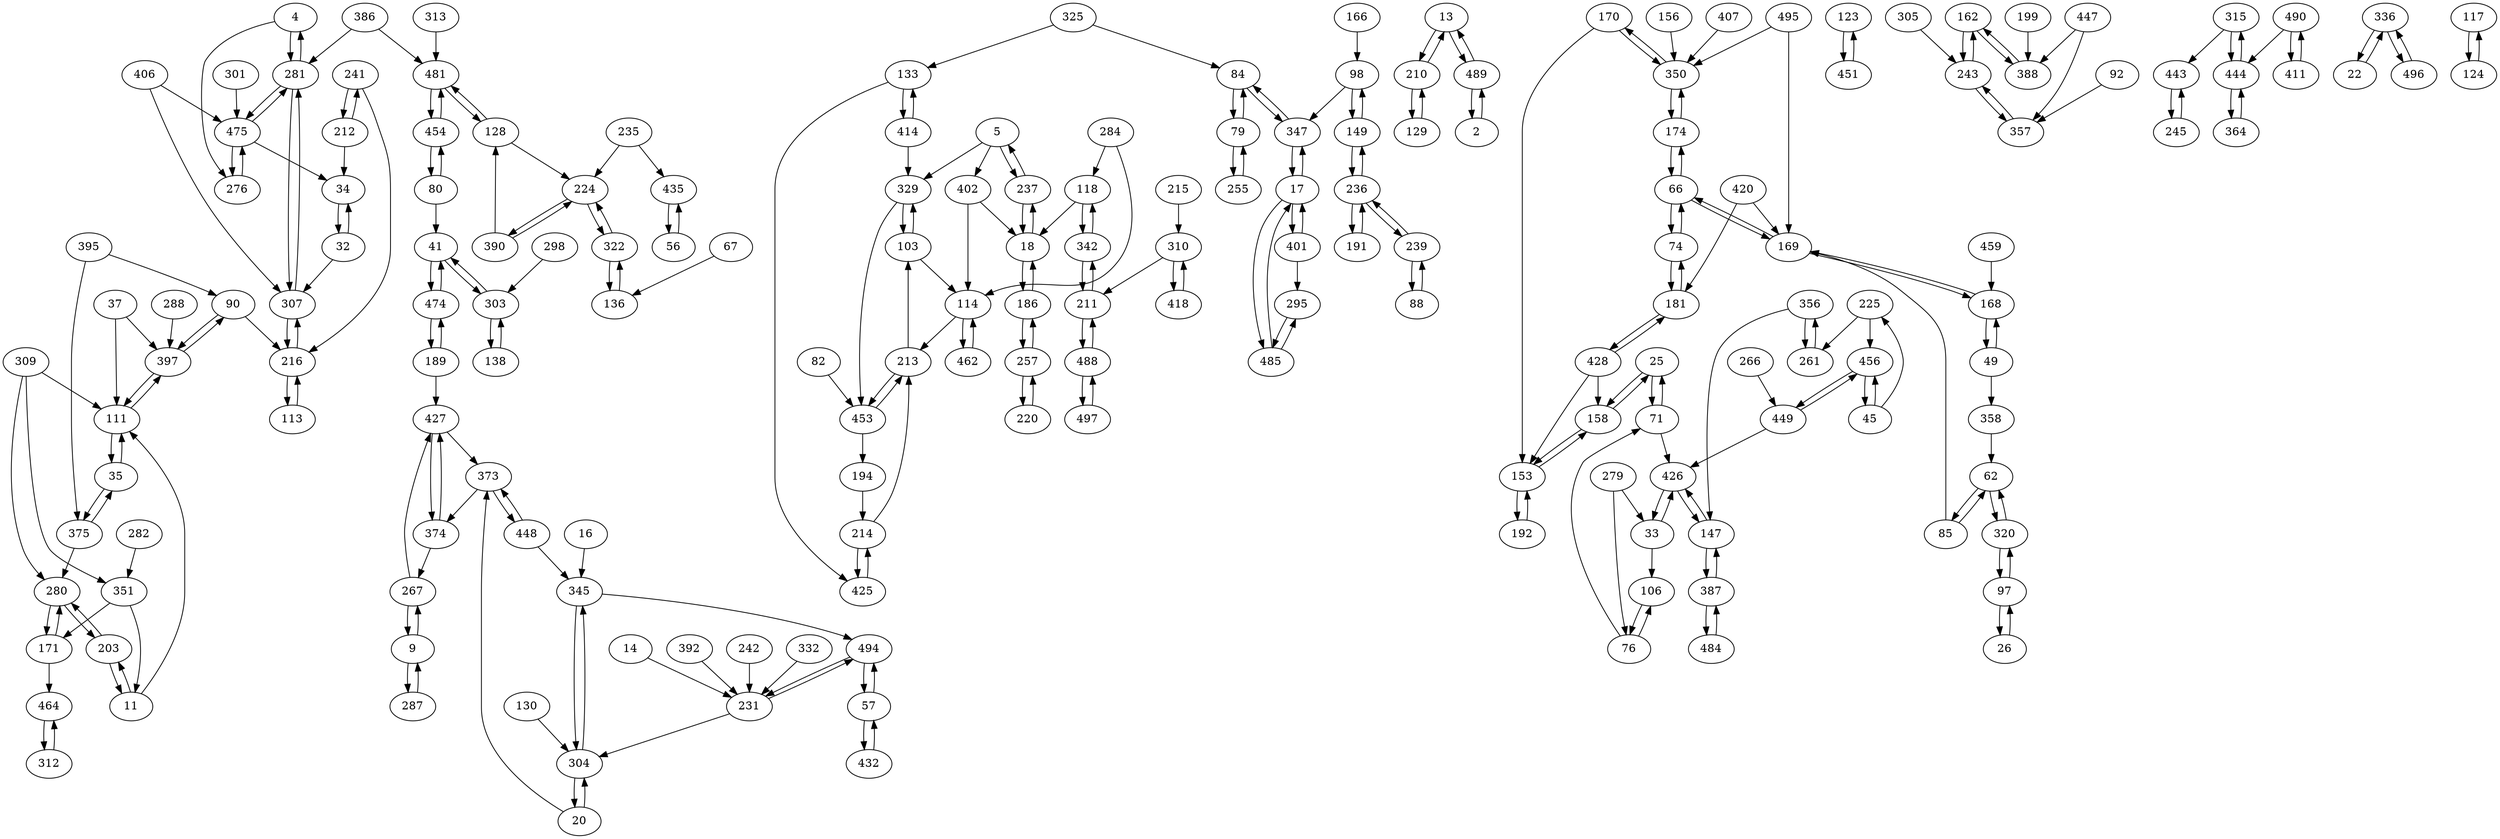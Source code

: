 digraph G {
4 -> 281;
5 -> 329;
9 -> 267;
11 -> 111;
13 -> 210;
14 -> 231;
17 -> 401;
17 -> 485;
18 -> 237;
20 -> 373;
25 -> 158;
32 -> 307;
33 -> 106;
34 -> 32;
35 -> 375;
37 -> 397;
41 -> 303;
45 -> 456;
49 -> 358;
56 -> 435;
57 -> 432;
62 -> 320;
66 -> 74;
66 -> 174;
67 -> 136;
71 -> 426;
74 -> 66;
76 -> 71;
79 -> 255;
80 -> 41;
84 -> 347;
85 -> 62;
88 -> 239;
90 -> 397;
97 -> 320;
98 -> 149;
103 -> 114;
111 -> 35;
114 -> 213;
118 -> 342;
123 -> 451;
128 -> 224;
129 -> 210;
133 -> 425;
136 -> 322;
138 -> 303;
147 -> 387;
149 -> 236;
153 -> 192;
158 -> 153;
162 -> 243;
168 -> 49;
169 -> 66;
170 -> 350;
171 -> 280;
174 -> 66;
181 -> 428;
186 -> 257;
189 -> 427;
199 -> 388;
203 -> 280;
210 -> 13;
211 -> 342;
212 -> 241;
213 -> 453;
214 -> 425;
215 -> 310;
216 -> 113;
220 -> 257;
224 -> 390;
225 -> 456;
231 -> 494;
235 -> 435;
236 -> 149;
237 -> 5;
239 -> 236;
241 -> 212;
243 -> 162;
255 -> 79;
257 -> 220;
261 -> 356;
267 -> 427;
279 -> 33;
279 -> 76;
280 -> 203;
281 -> 4;
281 -> 475;
284 -> 114;
288 -> 397;
298 -> 303;
301 -> 475;
303 -> 41;
304 -> 20;
305 -> 243;
307 -> 216;
309 -> 280;
309 -> 351;
310 -> 418;
315 -> 444;
320 -> 97;
322 -> 136;
325 -> 133;
329 -> 103;
336 -> 22;
342 -> 118;
345 -> 494;
347 -> 17;
350 -> 174;
351 -> 171;
356 -> 147;
358 -> 62;
364 -> 444;
373 -> 448;
374 -> 267;
375 -> 280;
386 -> 481;
387 -> 484;
390 -> 224;
392 -> 231;
395 -> 375;
397 -> 111;
401 -> 17;
402 -> 18;
406 -> 307;
414 -> 133;
418 -> 310;
420 -> 169;
425 -> 214;
426 -> 33;
427 -> 374;
428 -> 153;
428 -> 158;
432 -> 57;
443 -> 245;
444 -> 315;
447 -> 357;
448 -> 373;
449 -> 456;
453 -> 194;
454 -> 80;
456 -> 449;
462 -> 114;
464 -> 312;
474 -> 41;
475 -> 281;
481 -> 454;
485 -> 295;
488 -> 497;
489 -> 2;
490 -> 411;
494 -> 231;
495 -> 350;
497 -> 488;
2 -> 489;
4 -> 276;
5 -> 237;
5 -> 402;
9 -> 287;
11 -> 203;
13 -> 489;
16 -> 345;
17 -> 347;
18 -> 186;
20 -> 304;
22 -> 336;
25 -> 71;
26 -> 97;
32 -> 34;
33 -> 426;
35 -> 111;
37 -> 111;
41 -> 474;
45 -> 225;
49 -> 168;
57 -> 494;
62 -> 85;
66 -> 169;
71 -> 25;
74 -> 181;
76 -> 106;
79 -> 84;
80 -> 454;
82 -> 453;
84 -> 79;
85 -> 169;
90 -> 216;
92 -> 357;
97 -> 26;
98 -> 347;
103 -> 329;
106 -> 76;
111 -> 397;
113 -> 216;
114 -> 462;
117 -> 124;
118 -> 18;
124 -> 117;
128 -> 481;
130 -> 304;
133 -> 414;
147 -> 426;
149 -> 98;
153 -> 158;
156 -> 350;
158 -> 25;
162 -> 388;
166 -> 98;
168 -> 169;
169 -> 168;
170 -> 153;
171 -> 464;
174 -> 350;
181 -> 74;
186 -> 18;
189 -> 474;
191 -> 236;
192 -> 153;
194 -> 214;
203 -> 11;
210 -> 129;
211 -> 488;
212 -> 34;
213 -> 103;
214 -> 213;
216 -> 307;
224 -> 322;
225 -> 261;
231 -> 304;
235 -> 224;
236 -> 191;
236 -> 239;
237 -> 18;
239 -> 88;
241 -> 216;
242 -> 231;
243 -> 357;
245 -> 443;
257 -> 186;
266 -> 449;
267 -> 9;
276 -> 475;
280 -> 171;
281 -> 307;
282 -> 351;
284 -> 118;
287 -> 9;
295 -> 485;
303 -> 138;
304 -> 345;
307 -> 281;
309 -> 111;
310 -> 211;
312 -> 464;
313 -> 481;
315 -> 443;
320 -> 62;
322 -> 224;
325 -> 84;
329 -> 453;
332 -> 231;
336 -> 496;
342 -> 211;
345 -> 304;
347 -> 84;
350 -> 170;
351 -> 11;
356 -> 261;
357 -> 243;
373 -> 374;
374 -> 427;
375 -> 35;
386 -> 281;
387 -> 147;
388 -> 162;
390 -> 128;
395 -> 90;
397 -> 90;
401 -> 295;
402 -> 114;
406 -> 475;
407 -> 350;
411 -> 490;
414 -> 329;
420 -> 181;
426 -> 147;
427 -> 373;
428 -> 181;
435 -> 56;
444 -> 364;
447 -> 388;
448 -> 345;
449 -> 426;
451 -> 123;
453 -> 213;
454 -> 481;
456 -> 45;
459 -> 168;
474 -> 189;
475 -> 34;
475 -> 276;
481 -> 128;
484 -> 387;
485 -> 17;
488 -> 211;
489 -> 13;
490 -> 444;
494 -> 57;
495 -> 169;
496 -> 336;
}
